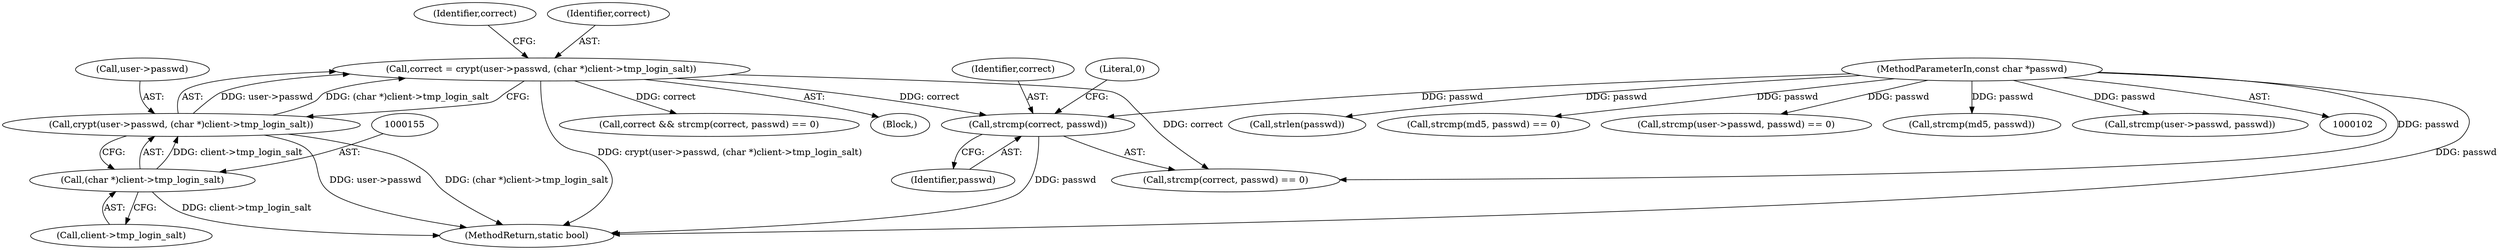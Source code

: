 digraph "0_pgbouncer_edab5be6665b9e8de66c25ba527509b229468573@API" {
"1000163" [label="(Call,strcmp(correct, passwd))"];
"1000148" [label="(Call,correct = crypt(user->passwd, (char *)client->tmp_login_salt))"];
"1000150" [label="(Call,crypt(user->passwd, (char *)client->tmp_login_salt))"];
"1000154" [label="(Call,(char *)client->tmp_login_salt)"];
"1000104" [label="(MethodParameterIn,const char *passwd)"];
"1000150" [label="(Call,crypt(user->passwd, (char *)client->tmp_login_salt))"];
"1000165" [label="(Identifier,passwd)"];
"1000162" [label="(Call,strcmp(correct, passwd) == 0)"];
"1000104" [label="(MethodParameterIn,const char *passwd)"];
"1000163" [label="(Call,strcmp(correct, passwd))"];
"1000161" [label="(Identifier,correct)"];
"1000164" [label="(Identifier,correct)"];
"1000154" [label="(Call,(char *)client->tmp_login_salt)"];
"1000170" [label="(Call,strlen(passwd))"];
"1000148" [label="(Call,correct = crypt(user->passwd, (char *)client->tmp_login_salt))"];
"1000166" [label="(Literal,0)"];
"1000151" [label="(Call,user->passwd)"];
"1000209" [label="(Call,strcmp(md5, passwd) == 0)"];
"1000140" [label="(Call,strcmp(user->passwd, passwd) == 0)"];
"1000160" [label="(Call,correct && strcmp(correct, passwd) == 0)"];
"1000149" [label="(Identifier,correct)"];
"1000137" [label="(Block,)"];
"1000210" [label="(Call,strcmp(md5, passwd))"];
"1000156" [label="(Call,client->tmp_login_salt)"];
"1000216" [label="(MethodReturn,static bool)"];
"1000141" [label="(Call,strcmp(user->passwd, passwd))"];
"1000163" -> "1000162"  [label="AST: "];
"1000163" -> "1000165"  [label="CFG: "];
"1000164" -> "1000163"  [label="AST: "];
"1000165" -> "1000163"  [label="AST: "];
"1000166" -> "1000163"  [label="CFG: "];
"1000163" -> "1000216"  [label="DDG: passwd"];
"1000148" -> "1000163"  [label="DDG: correct"];
"1000104" -> "1000163"  [label="DDG: passwd"];
"1000148" -> "1000137"  [label="AST: "];
"1000148" -> "1000150"  [label="CFG: "];
"1000149" -> "1000148"  [label="AST: "];
"1000150" -> "1000148"  [label="AST: "];
"1000161" -> "1000148"  [label="CFG: "];
"1000148" -> "1000216"  [label="DDG: crypt(user->passwd, (char *)client->tmp_login_salt)"];
"1000150" -> "1000148"  [label="DDG: user->passwd"];
"1000150" -> "1000148"  [label="DDG: (char *)client->tmp_login_salt"];
"1000148" -> "1000160"  [label="DDG: correct"];
"1000148" -> "1000162"  [label="DDG: correct"];
"1000150" -> "1000154"  [label="CFG: "];
"1000151" -> "1000150"  [label="AST: "];
"1000154" -> "1000150"  [label="AST: "];
"1000150" -> "1000216"  [label="DDG: user->passwd"];
"1000150" -> "1000216"  [label="DDG: (char *)client->tmp_login_salt"];
"1000154" -> "1000150"  [label="DDG: client->tmp_login_salt"];
"1000154" -> "1000156"  [label="CFG: "];
"1000155" -> "1000154"  [label="AST: "];
"1000156" -> "1000154"  [label="AST: "];
"1000154" -> "1000216"  [label="DDG: client->tmp_login_salt"];
"1000104" -> "1000102"  [label="AST: "];
"1000104" -> "1000216"  [label="DDG: passwd"];
"1000104" -> "1000140"  [label="DDG: passwd"];
"1000104" -> "1000141"  [label="DDG: passwd"];
"1000104" -> "1000162"  [label="DDG: passwd"];
"1000104" -> "1000170"  [label="DDG: passwd"];
"1000104" -> "1000209"  [label="DDG: passwd"];
"1000104" -> "1000210"  [label="DDG: passwd"];
}
